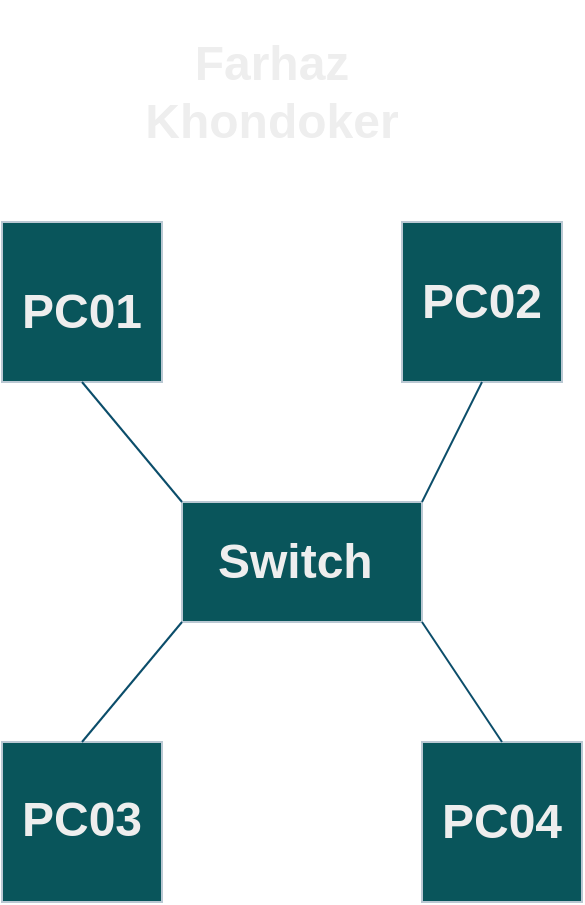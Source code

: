 <mxfile version="26.2.9">
  <diagram name="Page-1" id="cIU6eeP-djC4dK7x-fhZ">
    <mxGraphModel dx="1044" dy="562" grid="0" gridSize="10" guides="1" tooltips="1" connect="1" arrows="1" fold="1" page="1" pageScale="1" pageWidth="1169" pageHeight="827" background="light-dark(#ffffff, #f5efef)" math="0" shadow="0">
      <root>
        <mxCell id="0" />
        <mxCell id="1" parent="0" />
        <object label="" Switch="Switch" id="_nmwgqTeBemc5d6kzkCD-1">
          <mxCell style="rounded=0;whiteSpace=wrap;html=1;labelBackgroundColor=none;fillColor=#09555B;strokeColor=#BAC8D3;fontColor=#EEEEEE;" vertex="1" parent="1">
            <mxGeometry x="385" y="284" width="120" height="60" as="geometry" />
          </mxCell>
        </object>
        <mxCell id="_nmwgqTeBemc5d6kzkCD-2" value="" style="whiteSpace=wrap;html=1;aspect=fixed;labelBackgroundColor=none;fillColor=#09555B;strokeColor=#BAC8D3;fontColor=#EEEEEE;" vertex="1" parent="1">
          <mxGeometry x="295" y="144" width="80" height="80" as="geometry" />
        </mxCell>
        <mxCell id="_nmwgqTeBemc5d6kzkCD-3" value="" style="whiteSpace=wrap;html=1;aspect=fixed;labelBackgroundColor=none;fillColor=#09555B;strokeColor=#BAC8D3;fontColor=#EEEEEE;" vertex="1" parent="1">
          <mxGeometry x="495" y="144" width="80" height="80" as="geometry" />
        </mxCell>
        <mxCell id="_nmwgqTeBemc5d6kzkCD-4" value="" style="whiteSpace=wrap;html=1;aspect=fixed;labelBackgroundColor=none;fillColor=#09555B;strokeColor=#BAC8D3;fontColor=#EEEEEE;" vertex="1" parent="1">
          <mxGeometry x="295" y="404" width="80" height="80" as="geometry" />
        </mxCell>
        <mxCell id="_nmwgqTeBemc5d6kzkCD-5" value="" style="whiteSpace=wrap;html=1;aspect=fixed;labelBackgroundColor=none;fillColor=#09555B;strokeColor=#BAC8D3;fontColor=#EEEEEE;" vertex="1" parent="1">
          <mxGeometry x="505" y="404" width="80" height="80" as="geometry" />
        </mxCell>
        <mxCell id="_nmwgqTeBemc5d6kzkCD-6" value="" style="endArrow=none;html=1;rounded=0;exitX=1;exitY=0;exitDx=0;exitDy=0;entryX=0.5;entryY=1;entryDx=0;entryDy=0;labelBackgroundColor=none;strokeColor=#0B4D6A;fontColor=default;" edge="1" parent="1" source="_nmwgqTeBemc5d6kzkCD-1" target="_nmwgqTeBemc5d6kzkCD-3">
          <mxGeometry width="50" height="50" relative="1" as="geometry">
            <mxPoint x="665" y="334" as="sourcePoint" />
            <mxPoint x="715" y="284" as="targetPoint" />
          </mxGeometry>
        </mxCell>
        <mxCell id="_nmwgqTeBemc5d6kzkCD-7" value="" style="endArrow=none;html=1;rounded=0;exitX=0;exitY=0;exitDx=0;exitDy=0;entryX=0.5;entryY=1;entryDx=0;entryDy=0;labelBackgroundColor=none;strokeColor=#0B4D6A;fontColor=default;" edge="1" parent="1" source="_nmwgqTeBemc5d6kzkCD-1" target="_nmwgqTeBemc5d6kzkCD-2">
          <mxGeometry width="50" height="50" relative="1" as="geometry">
            <mxPoint x="505" y="294" as="sourcePoint" />
            <mxPoint x="529" y="234" as="targetPoint" />
          </mxGeometry>
        </mxCell>
        <mxCell id="_nmwgqTeBemc5d6kzkCD-8" value="" style="endArrow=none;html=1;rounded=0;exitX=1;exitY=1;exitDx=0;exitDy=0;entryX=0.5;entryY=0;entryDx=0;entryDy=0;labelBackgroundColor=none;strokeColor=#0B4D6A;fontColor=default;" edge="1" parent="1" source="_nmwgqTeBemc5d6kzkCD-1" target="_nmwgqTeBemc5d6kzkCD-5">
          <mxGeometry width="50" height="50" relative="1" as="geometry">
            <mxPoint x="505" y="294" as="sourcePoint" />
            <mxPoint x="545" y="234" as="targetPoint" />
          </mxGeometry>
        </mxCell>
        <mxCell id="_nmwgqTeBemc5d6kzkCD-9" value="" style="endArrow=none;html=1;rounded=0;exitX=0.5;exitY=0;exitDx=0;exitDy=0;entryX=0;entryY=1;entryDx=0;entryDy=0;labelBackgroundColor=none;strokeColor=#0B4D6A;fontColor=default;" edge="1" parent="1" source="_nmwgqTeBemc5d6kzkCD-4" target="_nmwgqTeBemc5d6kzkCD-1">
          <mxGeometry width="50" height="50" relative="1" as="geometry">
            <mxPoint x="505" y="354" as="sourcePoint" />
            <mxPoint x="555" y="414" as="targetPoint" />
          </mxGeometry>
        </mxCell>
        <mxCell id="_nmwgqTeBemc5d6kzkCD-11" value="&lt;h1&gt;&lt;b&gt;Switch&amp;nbsp;&lt;/b&gt;&lt;/h1&gt;" style="text;strokeColor=none;align=center;fillColor=none;html=1;verticalAlign=middle;whiteSpace=wrap;rounded=0;fontColor=#EEEEEE;" vertex="1" parent="1">
          <mxGeometry x="415" y="299" width="60" height="30" as="geometry" />
        </mxCell>
        <mxCell id="_nmwgqTeBemc5d6kzkCD-13" value="&lt;h1&gt;PC01&lt;/h1&gt;" style="text;strokeColor=none;align=center;fillColor=none;html=1;verticalAlign=middle;whiteSpace=wrap;rounded=0;fontColor=#EEEEEE;" vertex="1" parent="1">
          <mxGeometry x="305" y="174" width="60" height="30" as="geometry" />
        </mxCell>
        <mxCell id="_nmwgqTeBemc5d6kzkCD-14" value="&lt;h1&gt;PC02&lt;/h1&gt;" style="text;strokeColor=none;align=center;fillColor=none;html=1;verticalAlign=middle;whiteSpace=wrap;rounded=0;fontColor=#EEEEEE;" vertex="1" parent="1">
          <mxGeometry x="505" y="169" width="60" height="30" as="geometry" />
        </mxCell>
        <mxCell id="_nmwgqTeBemc5d6kzkCD-15" value="&lt;h1&gt;PC04&lt;/h1&gt;" style="text;strokeColor=none;align=center;fillColor=none;html=1;verticalAlign=middle;whiteSpace=wrap;rounded=0;fontColor=#EEEEEE;" vertex="1" parent="1">
          <mxGeometry x="515" y="429" width="60" height="30" as="geometry" />
        </mxCell>
        <mxCell id="_nmwgqTeBemc5d6kzkCD-16" value="&lt;h1&gt;PC03&lt;/h1&gt;" style="text;strokeColor=none;align=center;fillColor=none;html=1;verticalAlign=middle;whiteSpace=wrap;rounded=0;fontColor=#EEEEEE;" vertex="1" parent="1">
          <mxGeometry x="305" y="428" width="60" height="30" as="geometry" />
        </mxCell>
        <mxCell id="_nmwgqTeBemc5d6kzkCD-59" value="&lt;h1&gt;Farhaz Khondoker&lt;/h1&gt;" style="text;strokeColor=none;align=center;fillColor=none;html=1;verticalAlign=middle;whiteSpace=wrap;rounded=0;fontColor=#EEEEEE;" vertex="1" parent="1">
          <mxGeometry x="350" y="43" width="160" height="71" as="geometry" />
        </mxCell>
      </root>
    </mxGraphModel>
  </diagram>
</mxfile>

